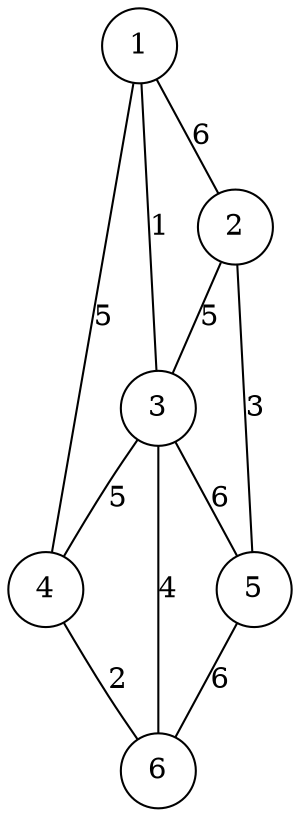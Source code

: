 // Visualization for the graph contained in logistics3.dzn
//from = [1,1,1,2,2,3,3,3,4];
//to =   [2,3,4,3,5,4,5,6,6];
//cost = [6,1,5,5,3,5,6,4,2];

graph logistics3 {
	//rankdir=TB;
	//size="8,5";

	//node [ shape = point, xlabel="" ]; qi

	node [ shape = circle ];
	//qi -- 1;
	1 -- 2 [label="6"];
	1 -- 3 [label="1"];
	1 -- 4 [label="5"];
	2 -- 3 [label="5"];
	2 -- 5 [label="3"];
	3 -- 4 [label="5"];
	3 -- 5 [label="6"];
	3 -- 6 [label="4"];
	4 -- 6 [label="2"];
	5 -- 6 [label="6"];
}

